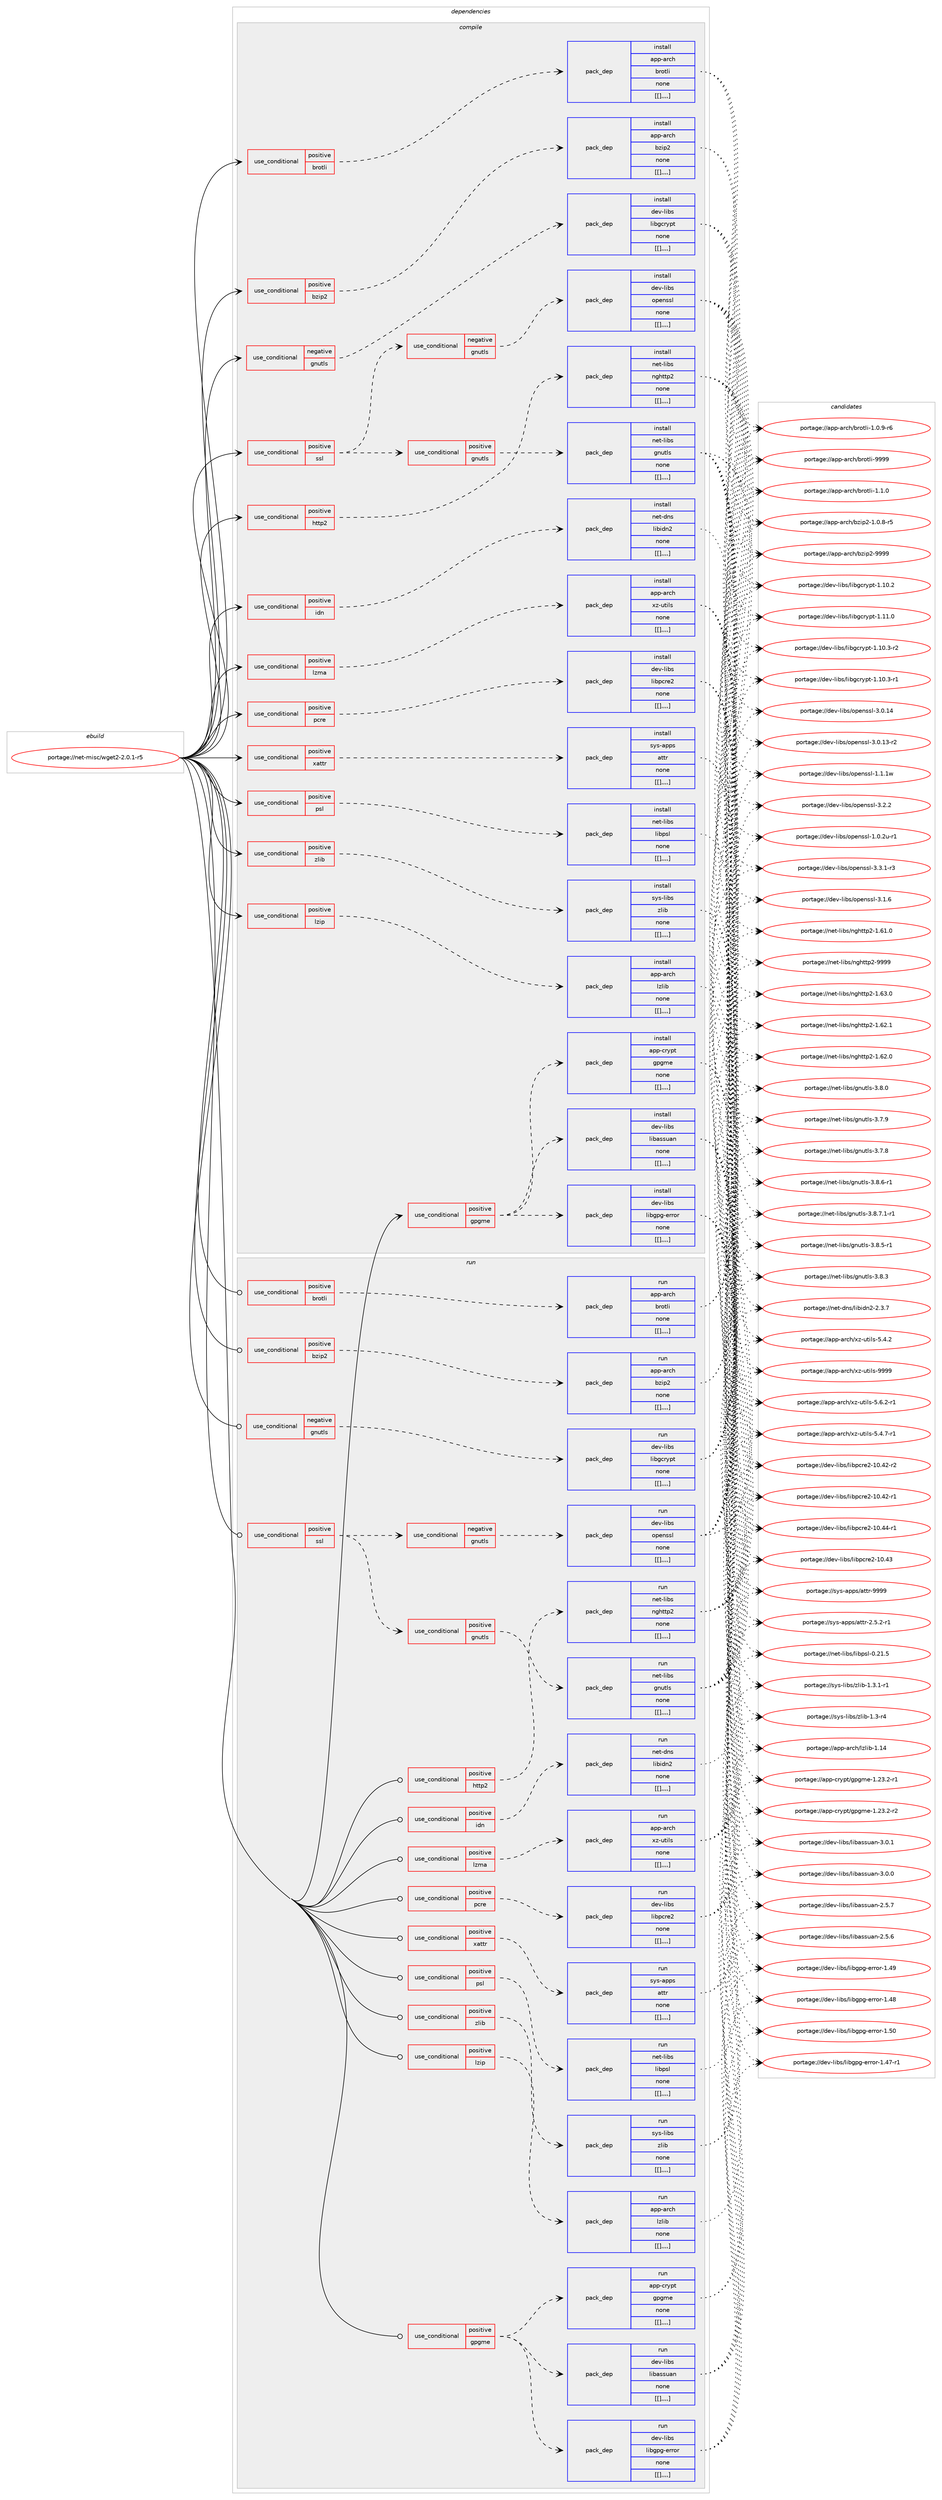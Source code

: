 digraph prolog {

# *************
# Graph options
# *************

newrank=true;
concentrate=true;
compound=true;
graph [rankdir=LR,fontname=Helvetica,fontsize=10,ranksep=1.5];#, ranksep=2.5, nodesep=0.2];
edge  [arrowhead=vee];
node  [fontname=Helvetica,fontsize=10];

# **********
# The ebuild
# **********

subgraph cluster_leftcol {
color=gray;
label=<<i>ebuild</i>>;
id [label="portage://net-misc/wget2-2.0.1-r5", color=red, width=4, href="../net-misc/wget2-2.0.1-r5.svg"];
}

# ****************
# The dependencies
# ****************

subgraph cluster_midcol {
color=gray;
label=<<i>dependencies</i>>;
subgraph cluster_compile {
fillcolor="#eeeeee";
style=filled;
label=<<i>compile</i>>;
subgraph cond103504 {
dependency394434 [label=<<TABLE BORDER="0" CELLBORDER="1" CELLSPACING="0" CELLPADDING="4"><TR><TD ROWSPAN="3" CELLPADDING="10">use_conditional</TD></TR><TR><TD>negative</TD></TR><TR><TD>gnutls</TD></TR></TABLE>>, shape=none, color=red];
subgraph pack288043 {
dependency394435 [label=<<TABLE BORDER="0" CELLBORDER="1" CELLSPACING="0" CELLPADDING="4" WIDTH="220"><TR><TD ROWSPAN="6" CELLPADDING="30">pack_dep</TD></TR><TR><TD WIDTH="110">install</TD></TR><TR><TD>dev-libs</TD></TR><TR><TD>libgcrypt</TD></TR><TR><TD>none</TD></TR><TR><TD>[[],,,,]</TD></TR></TABLE>>, shape=none, color=blue];
}
dependency394434:e -> dependency394435:w [weight=20,style="dashed",arrowhead="vee"];
}
id:e -> dependency394434:w [weight=20,style="solid",arrowhead="vee"];
subgraph cond103505 {
dependency394436 [label=<<TABLE BORDER="0" CELLBORDER="1" CELLSPACING="0" CELLPADDING="4"><TR><TD ROWSPAN="3" CELLPADDING="10">use_conditional</TD></TR><TR><TD>positive</TD></TR><TR><TD>brotli</TD></TR></TABLE>>, shape=none, color=red];
subgraph pack288044 {
dependency394437 [label=<<TABLE BORDER="0" CELLBORDER="1" CELLSPACING="0" CELLPADDING="4" WIDTH="220"><TR><TD ROWSPAN="6" CELLPADDING="30">pack_dep</TD></TR><TR><TD WIDTH="110">install</TD></TR><TR><TD>app-arch</TD></TR><TR><TD>brotli</TD></TR><TR><TD>none</TD></TR><TR><TD>[[],,,,]</TD></TR></TABLE>>, shape=none, color=blue];
}
dependency394436:e -> dependency394437:w [weight=20,style="dashed",arrowhead="vee"];
}
id:e -> dependency394436:w [weight=20,style="solid",arrowhead="vee"];
subgraph cond103506 {
dependency394438 [label=<<TABLE BORDER="0" CELLBORDER="1" CELLSPACING="0" CELLPADDING="4"><TR><TD ROWSPAN="3" CELLPADDING="10">use_conditional</TD></TR><TR><TD>positive</TD></TR><TR><TD>bzip2</TD></TR></TABLE>>, shape=none, color=red];
subgraph pack288045 {
dependency394439 [label=<<TABLE BORDER="0" CELLBORDER="1" CELLSPACING="0" CELLPADDING="4" WIDTH="220"><TR><TD ROWSPAN="6" CELLPADDING="30">pack_dep</TD></TR><TR><TD WIDTH="110">install</TD></TR><TR><TD>app-arch</TD></TR><TR><TD>bzip2</TD></TR><TR><TD>none</TD></TR><TR><TD>[[],,,,]</TD></TR></TABLE>>, shape=none, color=blue];
}
dependency394438:e -> dependency394439:w [weight=20,style="dashed",arrowhead="vee"];
}
id:e -> dependency394438:w [weight=20,style="solid",arrowhead="vee"];
subgraph cond103507 {
dependency394440 [label=<<TABLE BORDER="0" CELLBORDER="1" CELLSPACING="0" CELLPADDING="4"><TR><TD ROWSPAN="3" CELLPADDING="10">use_conditional</TD></TR><TR><TD>positive</TD></TR><TR><TD>gpgme</TD></TR></TABLE>>, shape=none, color=red];
subgraph pack288046 {
dependency394441 [label=<<TABLE BORDER="0" CELLBORDER="1" CELLSPACING="0" CELLPADDING="4" WIDTH="220"><TR><TD ROWSPAN="6" CELLPADDING="30">pack_dep</TD></TR><TR><TD WIDTH="110">install</TD></TR><TR><TD>app-crypt</TD></TR><TR><TD>gpgme</TD></TR><TR><TD>none</TD></TR><TR><TD>[[],,,,]</TD></TR></TABLE>>, shape=none, color=blue];
}
dependency394440:e -> dependency394441:w [weight=20,style="dashed",arrowhead="vee"];
subgraph pack288047 {
dependency394442 [label=<<TABLE BORDER="0" CELLBORDER="1" CELLSPACING="0" CELLPADDING="4" WIDTH="220"><TR><TD ROWSPAN="6" CELLPADDING="30">pack_dep</TD></TR><TR><TD WIDTH="110">install</TD></TR><TR><TD>dev-libs</TD></TR><TR><TD>libassuan</TD></TR><TR><TD>none</TD></TR><TR><TD>[[],,,,]</TD></TR></TABLE>>, shape=none, color=blue];
}
dependency394440:e -> dependency394442:w [weight=20,style="dashed",arrowhead="vee"];
subgraph pack288048 {
dependency394443 [label=<<TABLE BORDER="0" CELLBORDER="1" CELLSPACING="0" CELLPADDING="4" WIDTH="220"><TR><TD ROWSPAN="6" CELLPADDING="30">pack_dep</TD></TR><TR><TD WIDTH="110">install</TD></TR><TR><TD>dev-libs</TD></TR><TR><TD>libgpg-error</TD></TR><TR><TD>none</TD></TR><TR><TD>[[],,,,]</TD></TR></TABLE>>, shape=none, color=blue];
}
dependency394440:e -> dependency394443:w [weight=20,style="dashed",arrowhead="vee"];
}
id:e -> dependency394440:w [weight=20,style="solid",arrowhead="vee"];
subgraph cond103508 {
dependency394444 [label=<<TABLE BORDER="0" CELLBORDER="1" CELLSPACING="0" CELLPADDING="4"><TR><TD ROWSPAN="3" CELLPADDING="10">use_conditional</TD></TR><TR><TD>positive</TD></TR><TR><TD>http2</TD></TR></TABLE>>, shape=none, color=red];
subgraph pack288049 {
dependency394445 [label=<<TABLE BORDER="0" CELLBORDER="1" CELLSPACING="0" CELLPADDING="4" WIDTH="220"><TR><TD ROWSPAN="6" CELLPADDING="30">pack_dep</TD></TR><TR><TD WIDTH="110">install</TD></TR><TR><TD>net-libs</TD></TR><TR><TD>nghttp2</TD></TR><TR><TD>none</TD></TR><TR><TD>[[],,,,]</TD></TR></TABLE>>, shape=none, color=blue];
}
dependency394444:e -> dependency394445:w [weight=20,style="dashed",arrowhead="vee"];
}
id:e -> dependency394444:w [weight=20,style="solid",arrowhead="vee"];
subgraph cond103509 {
dependency394446 [label=<<TABLE BORDER="0" CELLBORDER="1" CELLSPACING="0" CELLPADDING="4"><TR><TD ROWSPAN="3" CELLPADDING="10">use_conditional</TD></TR><TR><TD>positive</TD></TR><TR><TD>idn</TD></TR></TABLE>>, shape=none, color=red];
subgraph pack288050 {
dependency394447 [label=<<TABLE BORDER="0" CELLBORDER="1" CELLSPACING="0" CELLPADDING="4" WIDTH="220"><TR><TD ROWSPAN="6" CELLPADDING="30">pack_dep</TD></TR><TR><TD WIDTH="110">install</TD></TR><TR><TD>net-dns</TD></TR><TR><TD>libidn2</TD></TR><TR><TD>none</TD></TR><TR><TD>[[],,,,]</TD></TR></TABLE>>, shape=none, color=blue];
}
dependency394446:e -> dependency394447:w [weight=20,style="dashed",arrowhead="vee"];
}
id:e -> dependency394446:w [weight=20,style="solid",arrowhead="vee"];
subgraph cond103510 {
dependency394448 [label=<<TABLE BORDER="0" CELLBORDER="1" CELLSPACING="0" CELLPADDING="4"><TR><TD ROWSPAN="3" CELLPADDING="10">use_conditional</TD></TR><TR><TD>positive</TD></TR><TR><TD>lzip</TD></TR></TABLE>>, shape=none, color=red];
subgraph pack288051 {
dependency394449 [label=<<TABLE BORDER="0" CELLBORDER="1" CELLSPACING="0" CELLPADDING="4" WIDTH="220"><TR><TD ROWSPAN="6" CELLPADDING="30">pack_dep</TD></TR><TR><TD WIDTH="110">install</TD></TR><TR><TD>app-arch</TD></TR><TR><TD>lzlib</TD></TR><TR><TD>none</TD></TR><TR><TD>[[],,,,]</TD></TR></TABLE>>, shape=none, color=blue];
}
dependency394448:e -> dependency394449:w [weight=20,style="dashed",arrowhead="vee"];
}
id:e -> dependency394448:w [weight=20,style="solid",arrowhead="vee"];
subgraph cond103511 {
dependency394450 [label=<<TABLE BORDER="0" CELLBORDER="1" CELLSPACING="0" CELLPADDING="4"><TR><TD ROWSPAN="3" CELLPADDING="10">use_conditional</TD></TR><TR><TD>positive</TD></TR><TR><TD>lzma</TD></TR></TABLE>>, shape=none, color=red];
subgraph pack288052 {
dependency394451 [label=<<TABLE BORDER="0" CELLBORDER="1" CELLSPACING="0" CELLPADDING="4" WIDTH="220"><TR><TD ROWSPAN="6" CELLPADDING="30">pack_dep</TD></TR><TR><TD WIDTH="110">install</TD></TR><TR><TD>app-arch</TD></TR><TR><TD>xz-utils</TD></TR><TR><TD>none</TD></TR><TR><TD>[[],,,,]</TD></TR></TABLE>>, shape=none, color=blue];
}
dependency394450:e -> dependency394451:w [weight=20,style="dashed",arrowhead="vee"];
}
id:e -> dependency394450:w [weight=20,style="solid",arrowhead="vee"];
subgraph cond103512 {
dependency394452 [label=<<TABLE BORDER="0" CELLBORDER="1" CELLSPACING="0" CELLPADDING="4"><TR><TD ROWSPAN="3" CELLPADDING="10">use_conditional</TD></TR><TR><TD>positive</TD></TR><TR><TD>pcre</TD></TR></TABLE>>, shape=none, color=red];
subgraph pack288053 {
dependency394453 [label=<<TABLE BORDER="0" CELLBORDER="1" CELLSPACING="0" CELLPADDING="4" WIDTH="220"><TR><TD ROWSPAN="6" CELLPADDING="30">pack_dep</TD></TR><TR><TD WIDTH="110">install</TD></TR><TR><TD>dev-libs</TD></TR><TR><TD>libpcre2</TD></TR><TR><TD>none</TD></TR><TR><TD>[[],,,,]</TD></TR></TABLE>>, shape=none, color=blue];
}
dependency394452:e -> dependency394453:w [weight=20,style="dashed",arrowhead="vee"];
}
id:e -> dependency394452:w [weight=20,style="solid",arrowhead="vee"];
subgraph cond103513 {
dependency394454 [label=<<TABLE BORDER="0" CELLBORDER="1" CELLSPACING="0" CELLPADDING="4"><TR><TD ROWSPAN="3" CELLPADDING="10">use_conditional</TD></TR><TR><TD>positive</TD></TR><TR><TD>psl</TD></TR></TABLE>>, shape=none, color=red];
subgraph pack288054 {
dependency394455 [label=<<TABLE BORDER="0" CELLBORDER="1" CELLSPACING="0" CELLPADDING="4" WIDTH="220"><TR><TD ROWSPAN="6" CELLPADDING="30">pack_dep</TD></TR><TR><TD WIDTH="110">install</TD></TR><TR><TD>net-libs</TD></TR><TR><TD>libpsl</TD></TR><TR><TD>none</TD></TR><TR><TD>[[],,,,]</TD></TR></TABLE>>, shape=none, color=blue];
}
dependency394454:e -> dependency394455:w [weight=20,style="dashed",arrowhead="vee"];
}
id:e -> dependency394454:w [weight=20,style="solid",arrowhead="vee"];
subgraph cond103514 {
dependency394456 [label=<<TABLE BORDER="0" CELLBORDER="1" CELLSPACING="0" CELLPADDING="4"><TR><TD ROWSPAN="3" CELLPADDING="10">use_conditional</TD></TR><TR><TD>positive</TD></TR><TR><TD>ssl</TD></TR></TABLE>>, shape=none, color=red];
subgraph cond103515 {
dependency394457 [label=<<TABLE BORDER="0" CELLBORDER="1" CELLSPACING="0" CELLPADDING="4"><TR><TD ROWSPAN="3" CELLPADDING="10">use_conditional</TD></TR><TR><TD>positive</TD></TR><TR><TD>gnutls</TD></TR></TABLE>>, shape=none, color=red];
subgraph pack288055 {
dependency394458 [label=<<TABLE BORDER="0" CELLBORDER="1" CELLSPACING="0" CELLPADDING="4" WIDTH="220"><TR><TD ROWSPAN="6" CELLPADDING="30">pack_dep</TD></TR><TR><TD WIDTH="110">install</TD></TR><TR><TD>net-libs</TD></TR><TR><TD>gnutls</TD></TR><TR><TD>none</TD></TR><TR><TD>[[],,,,]</TD></TR></TABLE>>, shape=none, color=blue];
}
dependency394457:e -> dependency394458:w [weight=20,style="dashed",arrowhead="vee"];
}
dependency394456:e -> dependency394457:w [weight=20,style="dashed",arrowhead="vee"];
subgraph cond103516 {
dependency394459 [label=<<TABLE BORDER="0" CELLBORDER="1" CELLSPACING="0" CELLPADDING="4"><TR><TD ROWSPAN="3" CELLPADDING="10">use_conditional</TD></TR><TR><TD>negative</TD></TR><TR><TD>gnutls</TD></TR></TABLE>>, shape=none, color=red];
subgraph pack288056 {
dependency394460 [label=<<TABLE BORDER="0" CELLBORDER="1" CELLSPACING="0" CELLPADDING="4" WIDTH="220"><TR><TD ROWSPAN="6" CELLPADDING="30">pack_dep</TD></TR><TR><TD WIDTH="110">install</TD></TR><TR><TD>dev-libs</TD></TR><TR><TD>openssl</TD></TR><TR><TD>none</TD></TR><TR><TD>[[],,,,]</TD></TR></TABLE>>, shape=none, color=blue];
}
dependency394459:e -> dependency394460:w [weight=20,style="dashed",arrowhead="vee"];
}
dependency394456:e -> dependency394459:w [weight=20,style="dashed",arrowhead="vee"];
}
id:e -> dependency394456:w [weight=20,style="solid",arrowhead="vee"];
subgraph cond103517 {
dependency394461 [label=<<TABLE BORDER="0" CELLBORDER="1" CELLSPACING="0" CELLPADDING="4"><TR><TD ROWSPAN="3" CELLPADDING="10">use_conditional</TD></TR><TR><TD>positive</TD></TR><TR><TD>xattr</TD></TR></TABLE>>, shape=none, color=red];
subgraph pack288057 {
dependency394462 [label=<<TABLE BORDER="0" CELLBORDER="1" CELLSPACING="0" CELLPADDING="4" WIDTH="220"><TR><TD ROWSPAN="6" CELLPADDING="30">pack_dep</TD></TR><TR><TD WIDTH="110">install</TD></TR><TR><TD>sys-apps</TD></TR><TR><TD>attr</TD></TR><TR><TD>none</TD></TR><TR><TD>[[],,,,]</TD></TR></TABLE>>, shape=none, color=blue];
}
dependency394461:e -> dependency394462:w [weight=20,style="dashed",arrowhead="vee"];
}
id:e -> dependency394461:w [weight=20,style="solid",arrowhead="vee"];
subgraph cond103518 {
dependency394463 [label=<<TABLE BORDER="0" CELLBORDER="1" CELLSPACING="0" CELLPADDING="4"><TR><TD ROWSPAN="3" CELLPADDING="10">use_conditional</TD></TR><TR><TD>positive</TD></TR><TR><TD>zlib</TD></TR></TABLE>>, shape=none, color=red];
subgraph pack288058 {
dependency394464 [label=<<TABLE BORDER="0" CELLBORDER="1" CELLSPACING="0" CELLPADDING="4" WIDTH="220"><TR><TD ROWSPAN="6" CELLPADDING="30">pack_dep</TD></TR><TR><TD WIDTH="110">install</TD></TR><TR><TD>sys-libs</TD></TR><TR><TD>zlib</TD></TR><TR><TD>none</TD></TR><TR><TD>[[],,,,]</TD></TR></TABLE>>, shape=none, color=blue];
}
dependency394463:e -> dependency394464:w [weight=20,style="dashed",arrowhead="vee"];
}
id:e -> dependency394463:w [weight=20,style="solid",arrowhead="vee"];
}
subgraph cluster_compileandrun {
fillcolor="#eeeeee";
style=filled;
label=<<i>compile and run</i>>;
}
subgraph cluster_run {
fillcolor="#eeeeee";
style=filled;
label=<<i>run</i>>;
subgraph cond103519 {
dependency394465 [label=<<TABLE BORDER="0" CELLBORDER="1" CELLSPACING="0" CELLPADDING="4"><TR><TD ROWSPAN="3" CELLPADDING="10">use_conditional</TD></TR><TR><TD>negative</TD></TR><TR><TD>gnutls</TD></TR></TABLE>>, shape=none, color=red];
subgraph pack288059 {
dependency394466 [label=<<TABLE BORDER="0" CELLBORDER="1" CELLSPACING="0" CELLPADDING="4" WIDTH="220"><TR><TD ROWSPAN="6" CELLPADDING="30">pack_dep</TD></TR><TR><TD WIDTH="110">run</TD></TR><TR><TD>dev-libs</TD></TR><TR><TD>libgcrypt</TD></TR><TR><TD>none</TD></TR><TR><TD>[[],,,,]</TD></TR></TABLE>>, shape=none, color=blue];
}
dependency394465:e -> dependency394466:w [weight=20,style="dashed",arrowhead="vee"];
}
id:e -> dependency394465:w [weight=20,style="solid",arrowhead="odot"];
subgraph cond103520 {
dependency394467 [label=<<TABLE BORDER="0" CELLBORDER="1" CELLSPACING="0" CELLPADDING="4"><TR><TD ROWSPAN="3" CELLPADDING="10">use_conditional</TD></TR><TR><TD>positive</TD></TR><TR><TD>brotli</TD></TR></TABLE>>, shape=none, color=red];
subgraph pack288060 {
dependency394468 [label=<<TABLE BORDER="0" CELLBORDER="1" CELLSPACING="0" CELLPADDING="4" WIDTH="220"><TR><TD ROWSPAN="6" CELLPADDING="30">pack_dep</TD></TR><TR><TD WIDTH="110">run</TD></TR><TR><TD>app-arch</TD></TR><TR><TD>brotli</TD></TR><TR><TD>none</TD></TR><TR><TD>[[],,,,]</TD></TR></TABLE>>, shape=none, color=blue];
}
dependency394467:e -> dependency394468:w [weight=20,style="dashed",arrowhead="vee"];
}
id:e -> dependency394467:w [weight=20,style="solid",arrowhead="odot"];
subgraph cond103521 {
dependency394469 [label=<<TABLE BORDER="0" CELLBORDER="1" CELLSPACING="0" CELLPADDING="4"><TR><TD ROWSPAN="3" CELLPADDING="10">use_conditional</TD></TR><TR><TD>positive</TD></TR><TR><TD>bzip2</TD></TR></TABLE>>, shape=none, color=red];
subgraph pack288061 {
dependency394470 [label=<<TABLE BORDER="0" CELLBORDER="1" CELLSPACING="0" CELLPADDING="4" WIDTH="220"><TR><TD ROWSPAN="6" CELLPADDING="30">pack_dep</TD></TR><TR><TD WIDTH="110">run</TD></TR><TR><TD>app-arch</TD></TR><TR><TD>bzip2</TD></TR><TR><TD>none</TD></TR><TR><TD>[[],,,,]</TD></TR></TABLE>>, shape=none, color=blue];
}
dependency394469:e -> dependency394470:w [weight=20,style="dashed",arrowhead="vee"];
}
id:e -> dependency394469:w [weight=20,style="solid",arrowhead="odot"];
subgraph cond103522 {
dependency394471 [label=<<TABLE BORDER="0" CELLBORDER="1" CELLSPACING="0" CELLPADDING="4"><TR><TD ROWSPAN="3" CELLPADDING="10">use_conditional</TD></TR><TR><TD>positive</TD></TR><TR><TD>gpgme</TD></TR></TABLE>>, shape=none, color=red];
subgraph pack288062 {
dependency394472 [label=<<TABLE BORDER="0" CELLBORDER="1" CELLSPACING="0" CELLPADDING="4" WIDTH="220"><TR><TD ROWSPAN="6" CELLPADDING="30">pack_dep</TD></TR><TR><TD WIDTH="110">run</TD></TR><TR><TD>app-crypt</TD></TR><TR><TD>gpgme</TD></TR><TR><TD>none</TD></TR><TR><TD>[[],,,,]</TD></TR></TABLE>>, shape=none, color=blue];
}
dependency394471:e -> dependency394472:w [weight=20,style="dashed",arrowhead="vee"];
subgraph pack288063 {
dependency394473 [label=<<TABLE BORDER="0" CELLBORDER="1" CELLSPACING="0" CELLPADDING="4" WIDTH="220"><TR><TD ROWSPAN="6" CELLPADDING="30">pack_dep</TD></TR><TR><TD WIDTH="110">run</TD></TR><TR><TD>dev-libs</TD></TR><TR><TD>libassuan</TD></TR><TR><TD>none</TD></TR><TR><TD>[[],,,,]</TD></TR></TABLE>>, shape=none, color=blue];
}
dependency394471:e -> dependency394473:w [weight=20,style="dashed",arrowhead="vee"];
subgraph pack288064 {
dependency394474 [label=<<TABLE BORDER="0" CELLBORDER="1" CELLSPACING="0" CELLPADDING="4" WIDTH="220"><TR><TD ROWSPAN="6" CELLPADDING="30">pack_dep</TD></TR><TR><TD WIDTH="110">run</TD></TR><TR><TD>dev-libs</TD></TR><TR><TD>libgpg-error</TD></TR><TR><TD>none</TD></TR><TR><TD>[[],,,,]</TD></TR></TABLE>>, shape=none, color=blue];
}
dependency394471:e -> dependency394474:w [weight=20,style="dashed",arrowhead="vee"];
}
id:e -> dependency394471:w [weight=20,style="solid",arrowhead="odot"];
subgraph cond103523 {
dependency394475 [label=<<TABLE BORDER="0" CELLBORDER="1" CELLSPACING="0" CELLPADDING="4"><TR><TD ROWSPAN="3" CELLPADDING="10">use_conditional</TD></TR><TR><TD>positive</TD></TR><TR><TD>http2</TD></TR></TABLE>>, shape=none, color=red];
subgraph pack288065 {
dependency394476 [label=<<TABLE BORDER="0" CELLBORDER="1" CELLSPACING="0" CELLPADDING="4" WIDTH="220"><TR><TD ROWSPAN="6" CELLPADDING="30">pack_dep</TD></TR><TR><TD WIDTH="110">run</TD></TR><TR><TD>net-libs</TD></TR><TR><TD>nghttp2</TD></TR><TR><TD>none</TD></TR><TR><TD>[[],,,,]</TD></TR></TABLE>>, shape=none, color=blue];
}
dependency394475:e -> dependency394476:w [weight=20,style="dashed",arrowhead="vee"];
}
id:e -> dependency394475:w [weight=20,style="solid",arrowhead="odot"];
subgraph cond103524 {
dependency394477 [label=<<TABLE BORDER="0" CELLBORDER="1" CELLSPACING="0" CELLPADDING="4"><TR><TD ROWSPAN="3" CELLPADDING="10">use_conditional</TD></TR><TR><TD>positive</TD></TR><TR><TD>idn</TD></TR></TABLE>>, shape=none, color=red];
subgraph pack288066 {
dependency394478 [label=<<TABLE BORDER="0" CELLBORDER="1" CELLSPACING="0" CELLPADDING="4" WIDTH="220"><TR><TD ROWSPAN="6" CELLPADDING="30">pack_dep</TD></TR><TR><TD WIDTH="110">run</TD></TR><TR><TD>net-dns</TD></TR><TR><TD>libidn2</TD></TR><TR><TD>none</TD></TR><TR><TD>[[],,,,]</TD></TR></TABLE>>, shape=none, color=blue];
}
dependency394477:e -> dependency394478:w [weight=20,style="dashed",arrowhead="vee"];
}
id:e -> dependency394477:w [weight=20,style="solid",arrowhead="odot"];
subgraph cond103525 {
dependency394479 [label=<<TABLE BORDER="0" CELLBORDER="1" CELLSPACING="0" CELLPADDING="4"><TR><TD ROWSPAN="3" CELLPADDING="10">use_conditional</TD></TR><TR><TD>positive</TD></TR><TR><TD>lzip</TD></TR></TABLE>>, shape=none, color=red];
subgraph pack288067 {
dependency394480 [label=<<TABLE BORDER="0" CELLBORDER="1" CELLSPACING="0" CELLPADDING="4" WIDTH="220"><TR><TD ROWSPAN="6" CELLPADDING="30">pack_dep</TD></TR><TR><TD WIDTH="110">run</TD></TR><TR><TD>app-arch</TD></TR><TR><TD>lzlib</TD></TR><TR><TD>none</TD></TR><TR><TD>[[],,,,]</TD></TR></TABLE>>, shape=none, color=blue];
}
dependency394479:e -> dependency394480:w [weight=20,style="dashed",arrowhead="vee"];
}
id:e -> dependency394479:w [weight=20,style="solid",arrowhead="odot"];
subgraph cond103526 {
dependency394481 [label=<<TABLE BORDER="0" CELLBORDER="1" CELLSPACING="0" CELLPADDING="4"><TR><TD ROWSPAN="3" CELLPADDING="10">use_conditional</TD></TR><TR><TD>positive</TD></TR><TR><TD>lzma</TD></TR></TABLE>>, shape=none, color=red];
subgraph pack288068 {
dependency394482 [label=<<TABLE BORDER="0" CELLBORDER="1" CELLSPACING="0" CELLPADDING="4" WIDTH="220"><TR><TD ROWSPAN="6" CELLPADDING="30">pack_dep</TD></TR><TR><TD WIDTH="110">run</TD></TR><TR><TD>app-arch</TD></TR><TR><TD>xz-utils</TD></TR><TR><TD>none</TD></TR><TR><TD>[[],,,,]</TD></TR></TABLE>>, shape=none, color=blue];
}
dependency394481:e -> dependency394482:w [weight=20,style="dashed",arrowhead="vee"];
}
id:e -> dependency394481:w [weight=20,style="solid",arrowhead="odot"];
subgraph cond103527 {
dependency394483 [label=<<TABLE BORDER="0" CELLBORDER="1" CELLSPACING="0" CELLPADDING="4"><TR><TD ROWSPAN="3" CELLPADDING="10">use_conditional</TD></TR><TR><TD>positive</TD></TR><TR><TD>pcre</TD></TR></TABLE>>, shape=none, color=red];
subgraph pack288069 {
dependency394484 [label=<<TABLE BORDER="0" CELLBORDER="1" CELLSPACING="0" CELLPADDING="4" WIDTH="220"><TR><TD ROWSPAN="6" CELLPADDING="30">pack_dep</TD></TR><TR><TD WIDTH="110">run</TD></TR><TR><TD>dev-libs</TD></TR><TR><TD>libpcre2</TD></TR><TR><TD>none</TD></TR><TR><TD>[[],,,,]</TD></TR></TABLE>>, shape=none, color=blue];
}
dependency394483:e -> dependency394484:w [weight=20,style="dashed",arrowhead="vee"];
}
id:e -> dependency394483:w [weight=20,style="solid",arrowhead="odot"];
subgraph cond103528 {
dependency394485 [label=<<TABLE BORDER="0" CELLBORDER="1" CELLSPACING="0" CELLPADDING="4"><TR><TD ROWSPAN="3" CELLPADDING="10">use_conditional</TD></TR><TR><TD>positive</TD></TR><TR><TD>psl</TD></TR></TABLE>>, shape=none, color=red];
subgraph pack288070 {
dependency394486 [label=<<TABLE BORDER="0" CELLBORDER="1" CELLSPACING="0" CELLPADDING="4" WIDTH="220"><TR><TD ROWSPAN="6" CELLPADDING="30">pack_dep</TD></TR><TR><TD WIDTH="110">run</TD></TR><TR><TD>net-libs</TD></TR><TR><TD>libpsl</TD></TR><TR><TD>none</TD></TR><TR><TD>[[],,,,]</TD></TR></TABLE>>, shape=none, color=blue];
}
dependency394485:e -> dependency394486:w [weight=20,style="dashed",arrowhead="vee"];
}
id:e -> dependency394485:w [weight=20,style="solid",arrowhead="odot"];
subgraph cond103529 {
dependency394487 [label=<<TABLE BORDER="0" CELLBORDER="1" CELLSPACING="0" CELLPADDING="4"><TR><TD ROWSPAN="3" CELLPADDING="10">use_conditional</TD></TR><TR><TD>positive</TD></TR><TR><TD>ssl</TD></TR></TABLE>>, shape=none, color=red];
subgraph cond103530 {
dependency394488 [label=<<TABLE BORDER="0" CELLBORDER="1" CELLSPACING="0" CELLPADDING="4"><TR><TD ROWSPAN="3" CELLPADDING="10">use_conditional</TD></TR><TR><TD>positive</TD></TR><TR><TD>gnutls</TD></TR></TABLE>>, shape=none, color=red];
subgraph pack288071 {
dependency394489 [label=<<TABLE BORDER="0" CELLBORDER="1" CELLSPACING="0" CELLPADDING="4" WIDTH="220"><TR><TD ROWSPAN="6" CELLPADDING="30">pack_dep</TD></TR><TR><TD WIDTH="110">run</TD></TR><TR><TD>net-libs</TD></TR><TR><TD>gnutls</TD></TR><TR><TD>none</TD></TR><TR><TD>[[],,,,]</TD></TR></TABLE>>, shape=none, color=blue];
}
dependency394488:e -> dependency394489:w [weight=20,style="dashed",arrowhead="vee"];
}
dependency394487:e -> dependency394488:w [weight=20,style="dashed",arrowhead="vee"];
subgraph cond103531 {
dependency394490 [label=<<TABLE BORDER="0" CELLBORDER="1" CELLSPACING="0" CELLPADDING="4"><TR><TD ROWSPAN="3" CELLPADDING="10">use_conditional</TD></TR><TR><TD>negative</TD></TR><TR><TD>gnutls</TD></TR></TABLE>>, shape=none, color=red];
subgraph pack288072 {
dependency394491 [label=<<TABLE BORDER="0" CELLBORDER="1" CELLSPACING="0" CELLPADDING="4" WIDTH="220"><TR><TD ROWSPAN="6" CELLPADDING="30">pack_dep</TD></TR><TR><TD WIDTH="110">run</TD></TR><TR><TD>dev-libs</TD></TR><TR><TD>openssl</TD></TR><TR><TD>none</TD></TR><TR><TD>[[],,,,]</TD></TR></TABLE>>, shape=none, color=blue];
}
dependency394490:e -> dependency394491:w [weight=20,style="dashed",arrowhead="vee"];
}
dependency394487:e -> dependency394490:w [weight=20,style="dashed",arrowhead="vee"];
}
id:e -> dependency394487:w [weight=20,style="solid",arrowhead="odot"];
subgraph cond103532 {
dependency394492 [label=<<TABLE BORDER="0" CELLBORDER="1" CELLSPACING="0" CELLPADDING="4"><TR><TD ROWSPAN="3" CELLPADDING="10">use_conditional</TD></TR><TR><TD>positive</TD></TR><TR><TD>xattr</TD></TR></TABLE>>, shape=none, color=red];
subgraph pack288073 {
dependency394493 [label=<<TABLE BORDER="0" CELLBORDER="1" CELLSPACING="0" CELLPADDING="4" WIDTH="220"><TR><TD ROWSPAN="6" CELLPADDING="30">pack_dep</TD></TR><TR><TD WIDTH="110">run</TD></TR><TR><TD>sys-apps</TD></TR><TR><TD>attr</TD></TR><TR><TD>none</TD></TR><TR><TD>[[],,,,]</TD></TR></TABLE>>, shape=none, color=blue];
}
dependency394492:e -> dependency394493:w [weight=20,style="dashed",arrowhead="vee"];
}
id:e -> dependency394492:w [weight=20,style="solid",arrowhead="odot"];
subgraph cond103533 {
dependency394494 [label=<<TABLE BORDER="0" CELLBORDER="1" CELLSPACING="0" CELLPADDING="4"><TR><TD ROWSPAN="3" CELLPADDING="10">use_conditional</TD></TR><TR><TD>positive</TD></TR><TR><TD>zlib</TD></TR></TABLE>>, shape=none, color=red];
subgraph pack288074 {
dependency394495 [label=<<TABLE BORDER="0" CELLBORDER="1" CELLSPACING="0" CELLPADDING="4" WIDTH="220"><TR><TD ROWSPAN="6" CELLPADDING="30">pack_dep</TD></TR><TR><TD WIDTH="110">run</TD></TR><TR><TD>sys-libs</TD></TR><TR><TD>zlib</TD></TR><TR><TD>none</TD></TR><TR><TD>[[],,,,]</TD></TR></TABLE>>, shape=none, color=blue];
}
dependency394494:e -> dependency394495:w [weight=20,style="dashed",arrowhead="vee"];
}
id:e -> dependency394494:w [weight=20,style="solid",arrowhead="odot"];
}
}

# **************
# The candidates
# **************

subgraph cluster_choices {
rank=same;
color=gray;
label=<<i>candidates</i>>;

subgraph choice288043 {
color=black;
nodesep=1;
choice100101118451081059811547108105981039911412111211645494649494648 [label="portage://dev-libs/libgcrypt-1.11.0", color=red, width=4,href="../dev-libs/libgcrypt-1.11.0.svg"];
choice1001011184510810598115471081059810399114121112116454946494846514511450 [label="portage://dev-libs/libgcrypt-1.10.3-r2", color=red, width=4,href="../dev-libs/libgcrypt-1.10.3-r2.svg"];
choice1001011184510810598115471081059810399114121112116454946494846514511449 [label="portage://dev-libs/libgcrypt-1.10.3-r1", color=red, width=4,href="../dev-libs/libgcrypt-1.10.3-r1.svg"];
choice100101118451081059811547108105981039911412111211645494649484650 [label="portage://dev-libs/libgcrypt-1.10.2", color=red, width=4,href="../dev-libs/libgcrypt-1.10.2.svg"];
dependency394435:e -> choice100101118451081059811547108105981039911412111211645494649494648:w [style=dotted,weight="100"];
dependency394435:e -> choice1001011184510810598115471081059810399114121112116454946494846514511450:w [style=dotted,weight="100"];
dependency394435:e -> choice1001011184510810598115471081059810399114121112116454946494846514511449:w [style=dotted,weight="100"];
dependency394435:e -> choice100101118451081059811547108105981039911412111211645494649484650:w [style=dotted,weight="100"];
}
subgraph choice288044 {
color=black;
nodesep=1;
choice9711211245971149910447981141111161081054557575757 [label="portage://app-arch/brotli-9999", color=red, width=4,href="../app-arch/brotli-9999.svg"];
choice971121124597114991044798114111116108105454946494648 [label="portage://app-arch/brotli-1.1.0", color=red, width=4,href="../app-arch/brotli-1.1.0.svg"];
choice9711211245971149910447981141111161081054549464846574511454 [label="portage://app-arch/brotli-1.0.9-r6", color=red, width=4,href="../app-arch/brotli-1.0.9-r6.svg"];
dependency394437:e -> choice9711211245971149910447981141111161081054557575757:w [style=dotted,weight="100"];
dependency394437:e -> choice971121124597114991044798114111116108105454946494648:w [style=dotted,weight="100"];
dependency394437:e -> choice9711211245971149910447981141111161081054549464846574511454:w [style=dotted,weight="100"];
}
subgraph choice288045 {
color=black;
nodesep=1;
choice971121124597114991044798122105112504557575757 [label="portage://app-arch/bzip2-9999", color=red, width=4,href="../app-arch/bzip2-9999.svg"];
choice971121124597114991044798122105112504549464846564511453 [label="portage://app-arch/bzip2-1.0.8-r5", color=red, width=4,href="../app-arch/bzip2-1.0.8-r5.svg"];
dependency394439:e -> choice971121124597114991044798122105112504557575757:w [style=dotted,weight="100"];
dependency394439:e -> choice971121124597114991044798122105112504549464846564511453:w [style=dotted,weight="100"];
}
subgraph choice288046 {
color=black;
nodesep=1;
choice97112112459911412111211647103112103109101454946505146504511450 [label="portage://app-crypt/gpgme-1.23.2-r2", color=red, width=4,href="../app-crypt/gpgme-1.23.2-r2.svg"];
choice97112112459911412111211647103112103109101454946505146504511449 [label="portage://app-crypt/gpgme-1.23.2-r1", color=red, width=4,href="../app-crypt/gpgme-1.23.2-r1.svg"];
dependency394441:e -> choice97112112459911412111211647103112103109101454946505146504511450:w [style=dotted,weight="100"];
dependency394441:e -> choice97112112459911412111211647103112103109101454946505146504511449:w [style=dotted,weight="100"];
}
subgraph choice288047 {
color=black;
nodesep=1;
choice100101118451081059811547108105989711511511797110455146484649 [label="portage://dev-libs/libassuan-3.0.1", color=red, width=4,href="../dev-libs/libassuan-3.0.1.svg"];
choice100101118451081059811547108105989711511511797110455146484648 [label="portage://dev-libs/libassuan-3.0.0", color=red, width=4,href="../dev-libs/libassuan-3.0.0.svg"];
choice100101118451081059811547108105989711511511797110455046534655 [label="portage://dev-libs/libassuan-2.5.7", color=red, width=4,href="../dev-libs/libassuan-2.5.7.svg"];
choice100101118451081059811547108105989711511511797110455046534654 [label="portage://dev-libs/libassuan-2.5.6", color=red, width=4,href="../dev-libs/libassuan-2.5.6.svg"];
dependency394442:e -> choice100101118451081059811547108105989711511511797110455146484649:w [style=dotted,weight="100"];
dependency394442:e -> choice100101118451081059811547108105989711511511797110455146484648:w [style=dotted,weight="100"];
dependency394442:e -> choice100101118451081059811547108105989711511511797110455046534655:w [style=dotted,weight="100"];
dependency394442:e -> choice100101118451081059811547108105989711511511797110455046534654:w [style=dotted,weight="100"];
}
subgraph choice288048 {
color=black;
nodesep=1;
choice10010111845108105981154710810598103112103451011141141111144549465348 [label="portage://dev-libs/libgpg-error-1.50", color=red, width=4,href="../dev-libs/libgpg-error-1.50.svg"];
choice10010111845108105981154710810598103112103451011141141111144549465257 [label="portage://dev-libs/libgpg-error-1.49", color=red, width=4,href="../dev-libs/libgpg-error-1.49.svg"];
choice10010111845108105981154710810598103112103451011141141111144549465256 [label="portage://dev-libs/libgpg-error-1.48", color=red, width=4,href="../dev-libs/libgpg-error-1.48.svg"];
choice100101118451081059811547108105981031121034510111411411111445494652554511449 [label="portage://dev-libs/libgpg-error-1.47-r1", color=red, width=4,href="../dev-libs/libgpg-error-1.47-r1.svg"];
dependency394443:e -> choice10010111845108105981154710810598103112103451011141141111144549465348:w [style=dotted,weight="100"];
dependency394443:e -> choice10010111845108105981154710810598103112103451011141141111144549465257:w [style=dotted,weight="100"];
dependency394443:e -> choice10010111845108105981154710810598103112103451011141141111144549465256:w [style=dotted,weight="100"];
dependency394443:e -> choice100101118451081059811547108105981031121034510111411411111445494652554511449:w [style=dotted,weight="100"];
}
subgraph choice288049 {
color=black;
nodesep=1;
choice110101116451081059811547110103104116116112504557575757 [label="portage://net-libs/nghttp2-9999", color=red, width=4,href="../net-libs/nghttp2-9999.svg"];
choice1101011164510810598115471101031041161161125045494654514648 [label="portage://net-libs/nghttp2-1.63.0", color=red, width=4,href="../net-libs/nghttp2-1.63.0.svg"];
choice1101011164510810598115471101031041161161125045494654504649 [label="portage://net-libs/nghttp2-1.62.1", color=red, width=4,href="../net-libs/nghttp2-1.62.1.svg"];
choice1101011164510810598115471101031041161161125045494654504648 [label="portage://net-libs/nghttp2-1.62.0", color=red, width=4,href="../net-libs/nghttp2-1.62.0.svg"];
choice1101011164510810598115471101031041161161125045494654494648 [label="portage://net-libs/nghttp2-1.61.0", color=red, width=4,href="../net-libs/nghttp2-1.61.0.svg"];
dependency394445:e -> choice110101116451081059811547110103104116116112504557575757:w [style=dotted,weight="100"];
dependency394445:e -> choice1101011164510810598115471101031041161161125045494654514648:w [style=dotted,weight="100"];
dependency394445:e -> choice1101011164510810598115471101031041161161125045494654504649:w [style=dotted,weight="100"];
dependency394445:e -> choice1101011164510810598115471101031041161161125045494654504648:w [style=dotted,weight="100"];
dependency394445:e -> choice1101011164510810598115471101031041161161125045494654494648:w [style=dotted,weight="100"];
}
subgraph choice288050 {
color=black;
nodesep=1;
choice11010111645100110115471081059810510011050455046514655 [label="portage://net-dns/libidn2-2.3.7", color=red, width=4,href="../net-dns/libidn2-2.3.7.svg"];
dependency394447:e -> choice11010111645100110115471081059810510011050455046514655:w [style=dotted,weight="100"];
}
subgraph choice288051 {
color=black;
nodesep=1;
choice9711211245971149910447108122108105984549464952 [label="portage://app-arch/lzlib-1.14", color=red, width=4,href="../app-arch/lzlib-1.14.svg"];
dependency394449:e -> choice9711211245971149910447108122108105984549464952:w [style=dotted,weight="100"];
}
subgraph choice288052 {
color=black;
nodesep=1;
choice9711211245971149910447120122451171161051081154557575757 [label="portage://app-arch/xz-utils-9999", color=red, width=4,href="../app-arch/xz-utils-9999.svg"];
choice9711211245971149910447120122451171161051081154553465446504511449 [label="portage://app-arch/xz-utils-5.6.2-r1", color=red, width=4,href="../app-arch/xz-utils-5.6.2-r1.svg"];
choice9711211245971149910447120122451171161051081154553465246554511449 [label="portage://app-arch/xz-utils-5.4.7-r1", color=red, width=4,href="../app-arch/xz-utils-5.4.7-r1.svg"];
choice971121124597114991044712012245117116105108115455346524650 [label="portage://app-arch/xz-utils-5.4.2", color=red, width=4,href="../app-arch/xz-utils-5.4.2.svg"];
dependency394451:e -> choice9711211245971149910447120122451171161051081154557575757:w [style=dotted,weight="100"];
dependency394451:e -> choice9711211245971149910447120122451171161051081154553465446504511449:w [style=dotted,weight="100"];
dependency394451:e -> choice9711211245971149910447120122451171161051081154553465246554511449:w [style=dotted,weight="100"];
dependency394451:e -> choice971121124597114991044712012245117116105108115455346524650:w [style=dotted,weight="100"];
}
subgraph choice288053 {
color=black;
nodesep=1;
choice1001011184510810598115471081059811299114101504549484652524511449 [label="portage://dev-libs/libpcre2-10.44-r1", color=red, width=4,href="../dev-libs/libpcre2-10.44-r1.svg"];
choice100101118451081059811547108105981129911410150454948465251 [label="portage://dev-libs/libpcre2-10.43", color=red, width=4,href="../dev-libs/libpcre2-10.43.svg"];
choice1001011184510810598115471081059811299114101504549484652504511450 [label="portage://dev-libs/libpcre2-10.42-r2", color=red, width=4,href="../dev-libs/libpcre2-10.42-r2.svg"];
choice1001011184510810598115471081059811299114101504549484652504511449 [label="portage://dev-libs/libpcre2-10.42-r1", color=red, width=4,href="../dev-libs/libpcre2-10.42-r1.svg"];
dependency394453:e -> choice1001011184510810598115471081059811299114101504549484652524511449:w [style=dotted,weight="100"];
dependency394453:e -> choice100101118451081059811547108105981129911410150454948465251:w [style=dotted,weight="100"];
dependency394453:e -> choice1001011184510810598115471081059811299114101504549484652504511450:w [style=dotted,weight="100"];
dependency394453:e -> choice1001011184510810598115471081059811299114101504549484652504511449:w [style=dotted,weight="100"];
}
subgraph choice288054 {
color=black;
nodesep=1;
choice1101011164510810598115471081059811211510845484650494653 [label="portage://net-libs/libpsl-0.21.5", color=red, width=4,href="../net-libs/libpsl-0.21.5.svg"];
dependency394455:e -> choice1101011164510810598115471081059811211510845484650494653:w [style=dotted,weight="100"];
}
subgraph choice288055 {
color=black;
nodesep=1;
choice11010111645108105981154710311011711610811545514656465546494511449 [label="portage://net-libs/gnutls-3.8.7.1-r1", color=red, width=4,href="../net-libs/gnutls-3.8.7.1-r1.svg"];
choice1101011164510810598115471031101171161081154551465646544511449 [label="portage://net-libs/gnutls-3.8.6-r1", color=red, width=4,href="../net-libs/gnutls-3.8.6-r1.svg"];
choice1101011164510810598115471031101171161081154551465646534511449 [label="portage://net-libs/gnutls-3.8.5-r1", color=red, width=4,href="../net-libs/gnutls-3.8.5-r1.svg"];
choice110101116451081059811547103110117116108115455146564651 [label="portage://net-libs/gnutls-3.8.3", color=red, width=4,href="../net-libs/gnutls-3.8.3.svg"];
choice110101116451081059811547103110117116108115455146564648 [label="portage://net-libs/gnutls-3.8.0", color=red, width=4,href="../net-libs/gnutls-3.8.0.svg"];
choice110101116451081059811547103110117116108115455146554657 [label="portage://net-libs/gnutls-3.7.9", color=red, width=4,href="../net-libs/gnutls-3.7.9.svg"];
choice110101116451081059811547103110117116108115455146554656 [label="portage://net-libs/gnutls-3.7.8", color=red, width=4,href="../net-libs/gnutls-3.7.8.svg"];
dependency394458:e -> choice11010111645108105981154710311011711610811545514656465546494511449:w [style=dotted,weight="100"];
dependency394458:e -> choice1101011164510810598115471031101171161081154551465646544511449:w [style=dotted,weight="100"];
dependency394458:e -> choice1101011164510810598115471031101171161081154551465646534511449:w [style=dotted,weight="100"];
dependency394458:e -> choice110101116451081059811547103110117116108115455146564651:w [style=dotted,weight="100"];
dependency394458:e -> choice110101116451081059811547103110117116108115455146564648:w [style=dotted,weight="100"];
dependency394458:e -> choice110101116451081059811547103110117116108115455146554657:w [style=dotted,weight="100"];
dependency394458:e -> choice110101116451081059811547103110117116108115455146554656:w [style=dotted,weight="100"];
}
subgraph choice288056 {
color=black;
nodesep=1;
choice1001011184510810598115471111121011101151151084551465146494511451 [label="portage://dev-libs/openssl-3.3.1-r3", color=red, width=4,href="../dev-libs/openssl-3.3.1-r3.svg"];
choice100101118451081059811547111112101110115115108455146504650 [label="portage://dev-libs/openssl-3.2.2", color=red, width=4,href="../dev-libs/openssl-3.2.2.svg"];
choice100101118451081059811547111112101110115115108455146494654 [label="portage://dev-libs/openssl-3.1.6", color=red, width=4,href="../dev-libs/openssl-3.1.6.svg"];
choice10010111845108105981154711111210111011511510845514648464952 [label="portage://dev-libs/openssl-3.0.14", color=red, width=4,href="../dev-libs/openssl-3.0.14.svg"];
choice100101118451081059811547111112101110115115108455146484649514511450 [label="portage://dev-libs/openssl-3.0.13-r2", color=red, width=4,href="../dev-libs/openssl-3.0.13-r2.svg"];
choice100101118451081059811547111112101110115115108454946494649119 [label="portage://dev-libs/openssl-1.1.1w", color=red, width=4,href="../dev-libs/openssl-1.1.1w.svg"];
choice1001011184510810598115471111121011101151151084549464846501174511449 [label="portage://dev-libs/openssl-1.0.2u-r1", color=red, width=4,href="../dev-libs/openssl-1.0.2u-r1.svg"];
dependency394460:e -> choice1001011184510810598115471111121011101151151084551465146494511451:w [style=dotted,weight="100"];
dependency394460:e -> choice100101118451081059811547111112101110115115108455146504650:w [style=dotted,weight="100"];
dependency394460:e -> choice100101118451081059811547111112101110115115108455146494654:w [style=dotted,weight="100"];
dependency394460:e -> choice10010111845108105981154711111210111011511510845514648464952:w [style=dotted,weight="100"];
dependency394460:e -> choice100101118451081059811547111112101110115115108455146484649514511450:w [style=dotted,weight="100"];
dependency394460:e -> choice100101118451081059811547111112101110115115108454946494649119:w [style=dotted,weight="100"];
dependency394460:e -> choice1001011184510810598115471111121011101151151084549464846501174511449:w [style=dotted,weight="100"];
}
subgraph choice288057 {
color=black;
nodesep=1;
choice115121115459711211211547971161161144557575757 [label="portage://sys-apps/attr-9999", color=red, width=4,href="../sys-apps/attr-9999.svg"];
choice115121115459711211211547971161161144550465346504511449 [label="portage://sys-apps/attr-2.5.2-r1", color=red, width=4,href="../sys-apps/attr-2.5.2-r1.svg"];
dependency394462:e -> choice115121115459711211211547971161161144557575757:w [style=dotted,weight="100"];
dependency394462:e -> choice115121115459711211211547971161161144550465346504511449:w [style=dotted,weight="100"];
}
subgraph choice288058 {
color=black;
nodesep=1;
choice115121115451081059811547122108105984549465146494511449 [label="portage://sys-libs/zlib-1.3.1-r1", color=red, width=4,href="../sys-libs/zlib-1.3.1-r1.svg"];
choice11512111545108105981154712210810598454946514511452 [label="portage://sys-libs/zlib-1.3-r4", color=red, width=4,href="../sys-libs/zlib-1.3-r4.svg"];
dependency394464:e -> choice115121115451081059811547122108105984549465146494511449:w [style=dotted,weight="100"];
dependency394464:e -> choice11512111545108105981154712210810598454946514511452:w [style=dotted,weight="100"];
}
subgraph choice288059 {
color=black;
nodesep=1;
choice100101118451081059811547108105981039911412111211645494649494648 [label="portage://dev-libs/libgcrypt-1.11.0", color=red, width=4,href="../dev-libs/libgcrypt-1.11.0.svg"];
choice1001011184510810598115471081059810399114121112116454946494846514511450 [label="portage://dev-libs/libgcrypt-1.10.3-r2", color=red, width=4,href="../dev-libs/libgcrypt-1.10.3-r2.svg"];
choice1001011184510810598115471081059810399114121112116454946494846514511449 [label="portage://dev-libs/libgcrypt-1.10.3-r1", color=red, width=4,href="../dev-libs/libgcrypt-1.10.3-r1.svg"];
choice100101118451081059811547108105981039911412111211645494649484650 [label="portage://dev-libs/libgcrypt-1.10.2", color=red, width=4,href="../dev-libs/libgcrypt-1.10.2.svg"];
dependency394466:e -> choice100101118451081059811547108105981039911412111211645494649494648:w [style=dotted,weight="100"];
dependency394466:e -> choice1001011184510810598115471081059810399114121112116454946494846514511450:w [style=dotted,weight="100"];
dependency394466:e -> choice1001011184510810598115471081059810399114121112116454946494846514511449:w [style=dotted,weight="100"];
dependency394466:e -> choice100101118451081059811547108105981039911412111211645494649484650:w [style=dotted,weight="100"];
}
subgraph choice288060 {
color=black;
nodesep=1;
choice9711211245971149910447981141111161081054557575757 [label="portage://app-arch/brotli-9999", color=red, width=4,href="../app-arch/brotli-9999.svg"];
choice971121124597114991044798114111116108105454946494648 [label="portage://app-arch/brotli-1.1.0", color=red, width=4,href="../app-arch/brotli-1.1.0.svg"];
choice9711211245971149910447981141111161081054549464846574511454 [label="portage://app-arch/brotli-1.0.9-r6", color=red, width=4,href="../app-arch/brotli-1.0.9-r6.svg"];
dependency394468:e -> choice9711211245971149910447981141111161081054557575757:w [style=dotted,weight="100"];
dependency394468:e -> choice971121124597114991044798114111116108105454946494648:w [style=dotted,weight="100"];
dependency394468:e -> choice9711211245971149910447981141111161081054549464846574511454:w [style=dotted,weight="100"];
}
subgraph choice288061 {
color=black;
nodesep=1;
choice971121124597114991044798122105112504557575757 [label="portage://app-arch/bzip2-9999", color=red, width=4,href="../app-arch/bzip2-9999.svg"];
choice971121124597114991044798122105112504549464846564511453 [label="portage://app-arch/bzip2-1.0.8-r5", color=red, width=4,href="../app-arch/bzip2-1.0.8-r5.svg"];
dependency394470:e -> choice971121124597114991044798122105112504557575757:w [style=dotted,weight="100"];
dependency394470:e -> choice971121124597114991044798122105112504549464846564511453:w [style=dotted,weight="100"];
}
subgraph choice288062 {
color=black;
nodesep=1;
choice97112112459911412111211647103112103109101454946505146504511450 [label="portage://app-crypt/gpgme-1.23.2-r2", color=red, width=4,href="../app-crypt/gpgme-1.23.2-r2.svg"];
choice97112112459911412111211647103112103109101454946505146504511449 [label="portage://app-crypt/gpgme-1.23.2-r1", color=red, width=4,href="../app-crypt/gpgme-1.23.2-r1.svg"];
dependency394472:e -> choice97112112459911412111211647103112103109101454946505146504511450:w [style=dotted,weight="100"];
dependency394472:e -> choice97112112459911412111211647103112103109101454946505146504511449:w [style=dotted,weight="100"];
}
subgraph choice288063 {
color=black;
nodesep=1;
choice100101118451081059811547108105989711511511797110455146484649 [label="portage://dev-libs/libassuan-3.0.1", color=red, width=4,href="../dev-libs/libassuan-3.0.1.svg"];
choice100101118451081059811547108105989711511511797110455146484648 [label="portage://dev-libs/libassuan-3.0.0", color=red, width=4,href="../dev-libs/libassuan-3.0.0.svg"];
choice100101118451081059811547108105989711511511797110455046534655 [label="portage://dev-libs/libassuan-2.5.7", color=red, width=4,href="../dev-libs/libassuan-2.5.7.svg"];
choice100101118451081059811547108105989711511511797110455046534654 [label="portage://dev-libs/libassuan-2.5.6", color=red, width=4,href="../dev-libs/libassuan-2.5.6.svg"];
dependency394473:e -> choice100101118451081059811547108105989711511511797110455146484649:w [style=dotted,weight="100"];
dependency394473:e -> choice100101118451081059811547108105989711511511797110455146484648:w [style=dotted,weight="100"];
dependency394473:e -> choice100101118451081059811547108105989711511511797110455046534655:w [style=dotted,weight="100"];
dependency394473:e -> choice100101118451081059811547108105989711511511797110455046534654:w [style=dotted,weight="100"];
}
subgraph choice288064 {
color=black;
nodesep=1;
choice10010111845108105981154710810598103112103451011141141111144549465348 [label="portage://dev-libs/libgpg-error-1.50", color=red, width=4,href="../dev-libs/libgpg-error-1.50.svg"];
choice10010111845108105981154710810598103112103451011141141111144549465257 [label="portage://dev-libs/libgpg-error-1.49", color=red, width=4,href="../dev-libs/libgpg-error-1.49.svg"];
choice10010111845108105981154710810598103112103451011141141111144549465256 [label="portage://dev-libs/libgpg-error-1.48", color=red, width=4,href="../dev-libs/libgpg-error-1.48.svg"];
choice100101118451081059811547108105981031121034510111411411111445494652554511449 [label="portage://dev-libs/libgpg-error-1.47-r1", color=red, width=4,href="../dev-libs/libgpg-error-1.47-r1.svg"];
dependency394474:e -> choice10010111845108105981154710810598103112103451011141141111144549465348:w [style=dotted,weight="100"];
dependency394474:e -> choice10010111845108105981154710810598103112103451011141141111144549465257:w [style=dotted,weight="100"];
dependency394474:e -> choice10010111845108105981154710810598103112103451011141141111144549465256:w [style=dotted,weight="100"];
dependency394474:e -> choice100101118451081059811547108105981031121034510111411411111445494652554511449:w [style=dotted,weight="100"];
}
subgraph choice288065 {
color=black;
nodesep=1;
choice110101116451081059811547110103104116116112504557575757 [label="portage://net-libs/nghttp2-9999", color=red, width=4,href="../net-libs/nghttp2-9999.svg"];
choice1101011164510810598115471101031041161161125045494654514648 [label="portage://net-libs/nghttp2-1.63.0", color=red, width=4,href="../net-libs/nghttp2-1.63.0.svg"];
choice1101011164510810598115471101031041161161125045494654504649 [label="portage://net-libs/nghttp2-1.62.1", color=red, width=4,href="../net-libs/nghttp2-1.62.1.svg"];
choice1101011164510810598115471101031041161161125045494654504648 [label="portage://net-libs/nghttp2-1.62.0", color=red, width=4,href="../net-libs/nghttp2-1.62.0.svg"];
choice1101011164510810598115471101031041161161125045494654494648 [label="portage://net-libs/nghttp2-1.61.0", color=red, width=4,href="../net-libs/nghttp2-1.61.0.svg"];
dependency394476:e -> choice110101116451081059811547110103104116116112504557575757:w [style=dotted,weight="100"];
dependency394476:e -> choice1101011164510810598115471101031041161161125045494654514648:w [style=dotted,weight="100"];
dependency394476:e -> choice1101011164510810598115471101031041161161125045494654504649:w [style=dotted,weight="100"];
dependency394476:e -> choice1101011164510810598115471101031041161161125045494654504648:w [style=dotted,weight="100"];
dependency394476:e -> choice1101011164510810598115471101031041161161125045494654494648:w [style=dotted,weight="100"];
}
subgraph choice288066 {
color=black;
nodesep=1;
choice11010111645100110115471081059810510011050455046514655 [label="portage://net-dns/libidn2-2.3.7", color=red, width=4,href="../net-dns/libidn2-2.3.7.svg"];
dependency394478:e -> choice11010111645100110115471081059810510011050455046514655:w [style=dotted,weight="100"];
}
subgraph choice288067 {
color=black;
nodesep=1;
choice9711211245971149910447108122108105984549464952 [label="portage://app-arch/lzlib-1.14", color=red, width=4,href="../app-arch/lzlib-1.14.svg"];
dependency394480:e -> choice9711211245971149910447108122108105984549464952:w [style=dotted,weight="100"];
}
subgraph choice288068 {
color=black;
nodesep=1;
choice9711211245971149910447120122451171161051081154557575757 [label="portage://app-arch/xz-utils-9999", color=red, width=4,href="../app-arch/xz-utils-9999.svg"];
choice9711211245971149910447120122451171161051081154553465446504511449 [label="portage://app-arch/xz-utils-5.6.2-r1", color=red, width=4,href="../app-arch/xz-utils-5.6.2-r1.svg"];
choice9711211245971149910447120122451171161051081154553465246554511449 [label="portage://app-arch/xz-utils-5.4.7-r1", color=red, width=4,href="../app-arch/xz-utils-5.4.7-r1.svg"];
choice971121124597114991044712012245117116105108115455346524650 [label="portage://app-arch/xz-utils-5.4.2", color=red, width=4,href="../app-arch/xz-utils-5.4.2.svg"];
dependency394482:e -> choice9711211245971149910447120122451171161051081154557575757:w [style=dotted,weight="100"];
dependency394482:e -> choice9711211245971149910447120122451171161051081154553465446504511449:w [style=dotted,weight="100"];
dependency394482:e -> choice9711211245971149910447120122451171161051081154553465246554511449:w [style=dotted,weight="100"];
dependency394482:e -> choice971121124597114991044712012245117116105108115455346524650:w [style=dotted,weight="100"];
}
subgraph choice288069 {
color=black;
nodesep=1;
choice1001011184510810598115471081059811299114101504549484652524511449 [label="portage://dev-libs/libpcre2-10.44-r1", color=red, width=4,href="../dev-libs/libpcre2-10.44-r1.svg"];
choice100101118451081059811547108105981129911410150454948465251 [label="portage://dev-libs/libpcre2-10.43", color=red, width=4,href="../dev-libs/libpcre2-10.43.svg"];
choice1001011184510810598115471081059811299114101504549484652504511450 [label="portage://dev-libs/libpcre2-10.42-r2", color=red, width=4,href="../dev-libs/libpcre2-10.42-r2.svg"];
choice1001011184510810598115471081059811299114101504549484652504511449 [label="portage://dev-libs/libpcre2-10.42-r1", color=red, width=4,href="../dev-libs/libpcre2-10.42-r1.svg"];
dependency394484:e -> choice1001011184510810598115471081059811299114101504549484652524511449:w [style=dotted,weight="100"];
dependency394484:e -> choice100101118451081059811547108105981129911410150454948465251:w [style=dotted,weight="100"];
dependency394484:e -> choice1001011184510810598115471081059811299114101504549484652504511450:w [style=dotted,weight="100"];
dependency394484:e -> choice1001011184510810598115471081059811299114101504549484652504511449:w [style=dotted,weight="100"];
}
subgraph choice288070 {
color=black;
nodesep=1;
choice1101011164510810598115471081059811211510845484650494653 [label="portage://net-libs/libpsl-0.21.5", color=red, width=4,href="../net-libs/libpsl-0.21.5.svg"];
dependency394486:e -> choice1101011164510810598115471081059811211510845484650494653:w [style=dotted,weight="100"];
}
subgraph choice288071 {
color=black;
nodesep=1;
choice11010111645108105981154710311011711610811545514656465546494511449 [label="portage://net-libs/gnutls-3.8.7.1-r1", color=red, width=4,href="../net-libs/gnutls-3.8.7.1-r1.svg"];
choice1101011164510810598115471031101171161081154551465646544511449 [label="portage://net-libs/gnutls-3.8.6-r1", color=red, width=4,href="../net-libs/gnutls-3.8.6-r1.svg"];
choice1101011164510810598115471031101171161081154551465646534511449 [label="portage://net-libs/gnutls-3.8.5-r1", color=red, width=4,href="../net-libs/gnutls-3.8.5-r1.svg"];
choice110101116451081059811547103110117116108115455146564651 [label="portage://net-libs/gnutls-3.8.3", color=red, width=4,href="../net-libs/gnutls-3.8.3.svg"];
choice110101116451081059811547103110117116108115455146564648 [label="portage://net-libs/gnutls-3.8.0", color=red, width=4,href="../net-libs/gnutls-3.8.0.svg"];
choice110101116451081059811547103110117116108115455146554657 [label="portage://net-libs/gnutls-3.7.9", color=red, width=4,href="../net-libs/gnutls-3.7.9.svg"];
choice110101116451081059811547103110117116108115455146554656 [label="portage://net-libs/gnutls-3.7.8", color=red, width=4,href="../net-libs/gnutls-3.7.8.svg"];
dependency394489:e -> choice11010111645108105981154710311011711610811545514656465546494511449:w [style=dotted,weight="100"];
dependency394489:e -> choice1101011164510810598115471031101171161081154551465646544511449:w [style=dotted,weight="100"];
dependency394489:e -> choice1101011164510810598115471031101171161081154551465646534511449:w [style=dotted,weight="100"];
dependency394489:e -> choice110101116451081059811547103110117116108115455146564651:w [style=dotted,weight="100"];
dependency394489:e -> choice110101116451081059811547103110117116108115455146564648:w [style=dotted,weight="100"];
dependency394489:e -> choice110101116451081059811547103110117116108115455146554657:w [style=dotted,weight="100"];
dependency394489:e -> choice110101116451081059811547103110117116108115455146554656:w [style=dotted,weight="100"];
}
subgraph choice288072 {
color=black;
nodesep=1;
choice1001011184510810598115471111121011101151151084551465146494511451 [label="portage://dev-libs/openssl-3.3.1-r3", color=red, width=4,href="../dev-libs/openssl-3.3.1-r3.svg"];
choice100101118451081059811547111112101110115115108455146504650 [label="portage://dev-libs/openssl-3.2.2", color=red, width=4,href="../dev-libs/openssl-3.2.2.svg"];
choice100101118451081059811547111112101110115115108455146494654 [label="portage://dev-libs/openssl-3.1.6", color=red, width=4,href="../dev-libs/openssl-3.1.6.svg"];
choice10010111845108105981154711111210111011511510845514648464952 [label="portage://dev-libs/openssl-3.0.14", color=red, width=4,href="../dev-libs/openssl-3.0.14.svg"];
choice100101118451081059811547111112101110115115108455146484649514511450 [label="portage://dev-libs/openssl-3.0.13-r2", color=red, width=4,href="../dev-libs/openssl-3.0.13-r2.svg"];
choice100101118451081059811547111112101110115115108454946494649119 [label="portage://dev-libs/openssl-1.1.1w", color=red, width=4,href="../dev-libs/openssl-1.1.1w.svg"];
choice1001011184510810598115471111121011101151151084549464846501174511449 [label="portage://dev-libs/openssl-1.0.2u-r1", color=red, width=4,href="../dev-libs/openssl-1.0.2u-r1.svg"];
dependency394491:e -> choice1001011184510810598115471111121011101151151084551465146494511451:w [style=dotted,weight="100"];
dependency394491:e -> choice100101118451081059811547111112101110115115108455146504650:w [style=dotted,weight="100"];
dependency394491:e -> choice100101118451081059811547111112101110115115108455146494654:w [style=dotted,weight="100"];
dependency394491:e -> choice10010111845108105981154711111210111011511510845514648464952:w [style=dotted,weight="100"];
dependency394491:e -> choice100101118451081059811547111112101110115115108455146484649514511450:w [style=dotted,weight="100"];
dependency394491:e -> choice100101118451081059811547111112101110115115108454946494649119:w [style=dotted,weight="100"];
dependency394491:e -> choice1001011184510810598115471111121011101151151084549464846501174511449:w [style=dotted,weight="100"];
}
subgraph choice288073 {
color=black;
nodesep=1;
choice115121115459711211211547971161161144557575757 [label="portage://sys-apps/attr-9999", color=red, width=4,href="../sys-apps/attr-9999.svg"];
choice115121115459711211211547971161161144550465346504511449 [label="portage://sys-apps/attr-2.5.2-r1", color=red, width=4,href="../sys-apps/attr-2.5.2-r1.svg"];
dependency394493:e -> choice115121115459711211211547971161161144557575757:w [style=dotted,weight="100"];
dependency394493:e -> choice115121115459711211211547971161161144550465346504511449:w [style=dotted,weight="100"];
}
subgraph choice288074 {
color=black;
nodesep=1;
choice115121115451081059811547122108105984549465146494511449 [label="portage://sys-libs/zlib-1.3.1-r1", color=red, width=4,href="../sys-libs/zlib-1.3.1-r1.svg"];
choice11512111545108105981154712210810598454946514511452 [label="portage://sys-libs/zlib-1.3-r4", color=red, width=4,href="../sys-libs/zlib-1.3-r4.svg"];
dependency394495:e -> choice115121115451081059811547122108105984549465146494511449:w [style=dotted,weight="100"];
dependency394495:e -> choice11512111545108105981154712210810598454946514511452:w [style=dotted,weight="100"];
}
}

}
